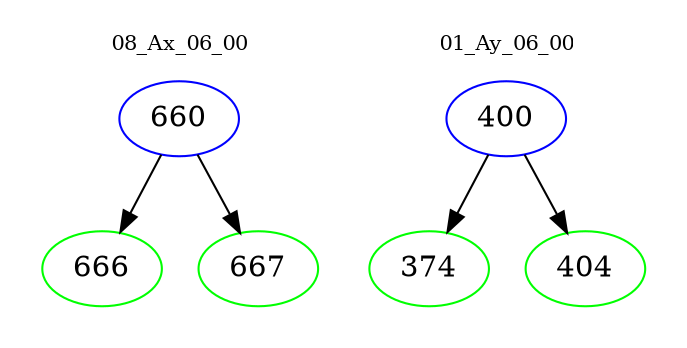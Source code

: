 digraph{
subgraph cluster_0 {
color = white
label = "08_Ax_06_00";
fontsize=10;
T0_660 [label="660", color="blue"]
T0_660 -> T0_666 [color="black"]
T0_666 [label="666", color="green"]
T0_660 -> T0_667 [color="black"]
T0_667 [label="667", color="green"]
}
subgraph cluster_1 {
color = white
label = "01_Ay_06_00";
fontsize=10;
T1_400 [label="400", color="blue"]
T1_400 -> T1_374 [color="black"]
T1_374 [label="374", color="green"]
T1_400 -> T1_404 [color="black"]
T1_404 [label="404", color="green"]
}
}
